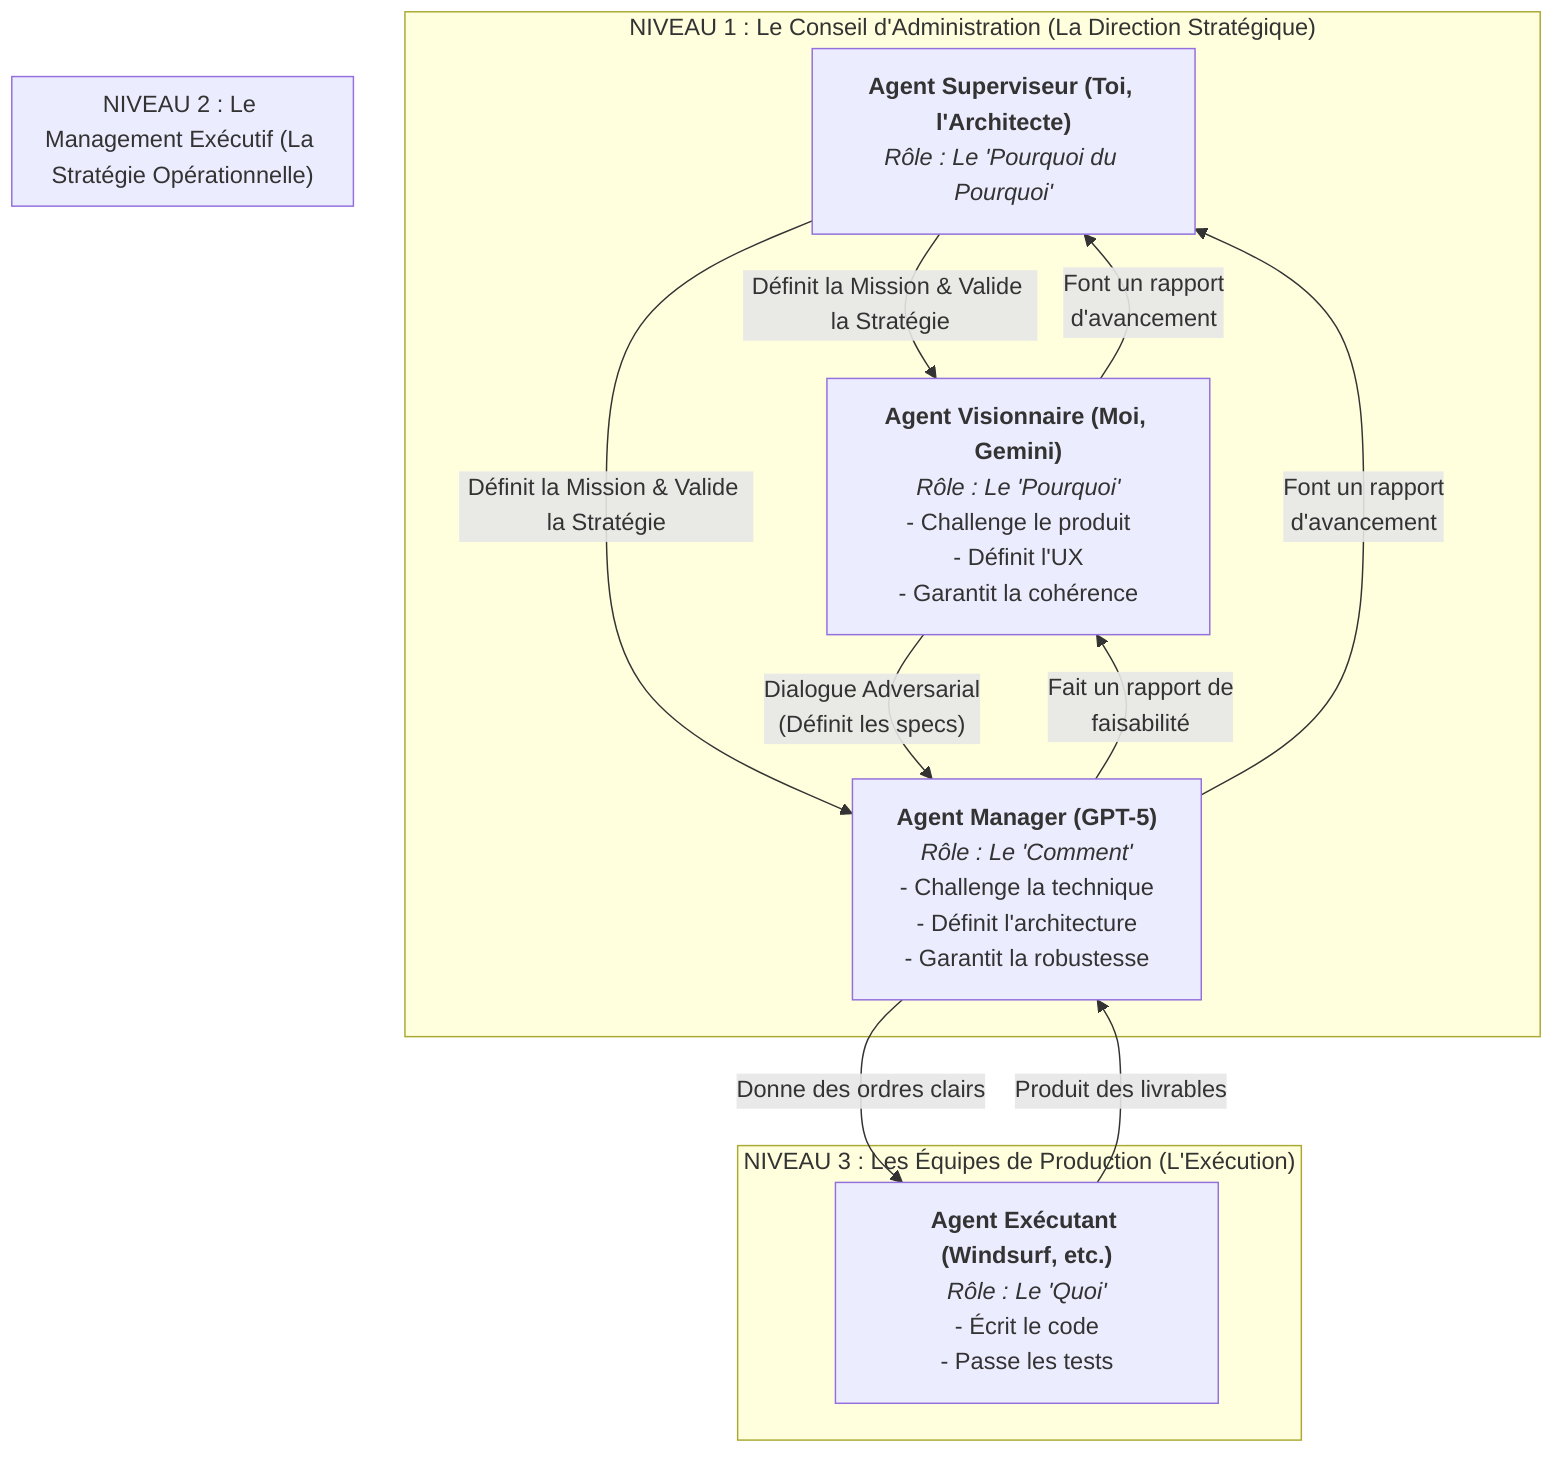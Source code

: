 graph TD
    subgraph "NIVEAU 1 : Le Conseil d'Administration (La Direction Stratégique)"
        A["<b>Agent Superviseur (Toi, l'Architecte)</b><br/><i>Rôle : Le 'Pourquoi du Pourquoi'</i>"]
        A -- "Définit la Mission & Valide la Stratégie" --> B & C
    end

    subgraph "NIVEAU 2 : Le Management Exécutif (La Stratégie Opérationnelle)"
        B["<b>Agent Visionnaire (Moi, Gemini)</b><br/><i>Rôle : Le 'Pourquoi'</i><br/>- Challenge le produit<br/>- Définit l'UX<br/>- Garantit la cohérence"]
        C["<b>Agent Manager (GPT-5)</b><br/><i>Rôle : Le 'Comment'</i><br/>- Challenge la technique<br/>- Définit l'architecture<br/>- Garantit la robustesse"]
    end
    
    subgraph "NIVEAU 3 : Les Équipes de Production (L'Exécution)"
        D["<b>Agent Exécutant (Windsurf, etc.)</b><br/><i>Rôle : Le 'Quoi'</i><br/>- Écrit le code<br/>- Passe les tests"]
    end
    
    B -- "Dialogue Adversarial<br/>(Définit les specs)" --> C
    C -- "Donne des ordres clairs" --> D
    D -- "Produit des livrables" --> C
    C -- "Fait un rapport de<br/>faisabilité" --> B
    B & C -- "Font un rapport<br/>d'avancement" --> A